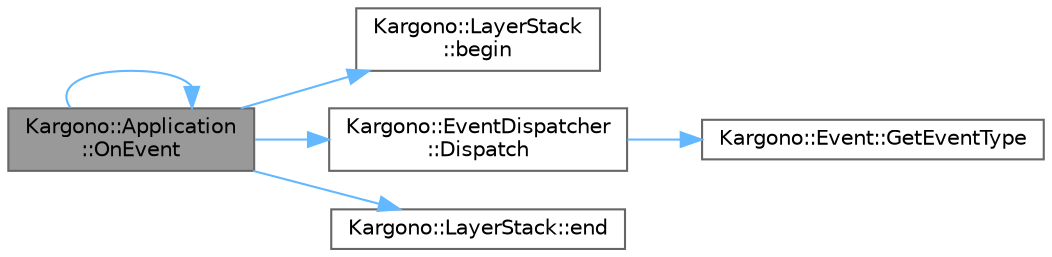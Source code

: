 digraph "Kargono::Application::OnEvent"
{
 // LATEX_PDF_SIZE
  bgcolor="transparent";
  edge [fontname=Helvetica,fontsize=10,labelfontname=Helvetica,labelfontsize=10];
  node [fontname=Helvetica,fontsize=10,shape=box,height=0.2,width=0.4];
  rankdir="LR";
  Node1 [id="Node000001",label="Kargono::Application\l::OnEvent",height=0.2,width=0.4,color="gray40", fillcolor="grey60", style="filled", fontcolor="black",tooltip="Event handler for events that occur within the application."];
  Node1 -> Node2 [id="edge1_Node000001_Node000002",color="steelblue1",style="solid",tooltip=" "];
  Node2 [id="Node000002",label="Kargono::LayerStack\l::begin",height=0.2,width=0.4,color="grey40", fillcolor="white", style="filled",URL="$class_kargono_1_1_layer_stack.html#ab791703b90827da4d4a42e33b50adeea",tooltip="Returns an iterator pointing to the beginning of the layer stack."];
  Node1 -> Node3 [id="edge2_Node000001_Node000003",color="steelblue1",style="solid",tooltip=" "];
  Node3 [id="Node000003",label="Kargono::EventDispatcher\l::Dispatch",height=0.2,width=0.4,color="grey40", fillcolor="white", style="filled",URL="$class_kargono_1_1_event_dispatcher.html#a072a578e4607d69c0c4c0f92dacf2731",tooltip="Dispatches the event to the appropriate event handler."];
  Node3 -> Node4 [id="edge3_Node000003_Node000004",color="steelblue1",style="solid",tooltip=" "];
  Node4 [id="Node000004",label="Kargono::Event::GetEventType",height=0.2,width=0.4,color="grey40", fillcolor="white", style="filled",URL="$class_kargono_1_1_event.html#a6014e784c8f866e782b978283cde1500",tooltip=" "];
  Node1 -> Node5 [id="edge4_Node000001_Node000005",color="steelblue1",style="solid",tooltip=" "];
  Node5 [id="Node000005",label="Kargono::LayerStack::end",height=0.2,width=0.4,color="grey40", fillcolor="white", style="filled",URL="$class_kargono_1_1_layer_stack.html#ab17d815cd920a20c9f98d6ee0149d09e",tooltip="Returns an iterator pointing to the end of the layer stack."];
  Node1 -> Node1 [id="edge5_Node000001_Node000001",color="steelblue1",style="solid",tooltip=" "];
}
